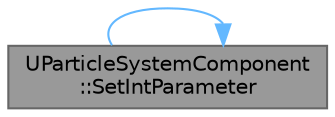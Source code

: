 digraph "UParticleSystemComponent::SetIntParameter"
{
 // INTERACTIVE_SVG=YES
 // LATEX_PDF_SIZE
  bgcolor="transparent";
  edge [fontname=Helvetica,fontsize=10,labelfontname=Helvetica,labelfontsize=10];
  node [fontname=Helvetica,fontsize=10,shape=box,height=0.2,width=0.4];
  rankdir="LR";
  Node1 [id="Node000001",label="UParticleSystemComponent\l::SetIntParameter",height=0.2,width=0.4,color="gray40", fillcolor="grey60", style="filled", fontcolor="black",tooltip="Set a named float instance parameter on this ParticleSystemComponent."];
  Node1 -> Node1 [id="edge1_Node000001_Node000001",color="steelblue1",style="solid",tooltip=" "];
}
